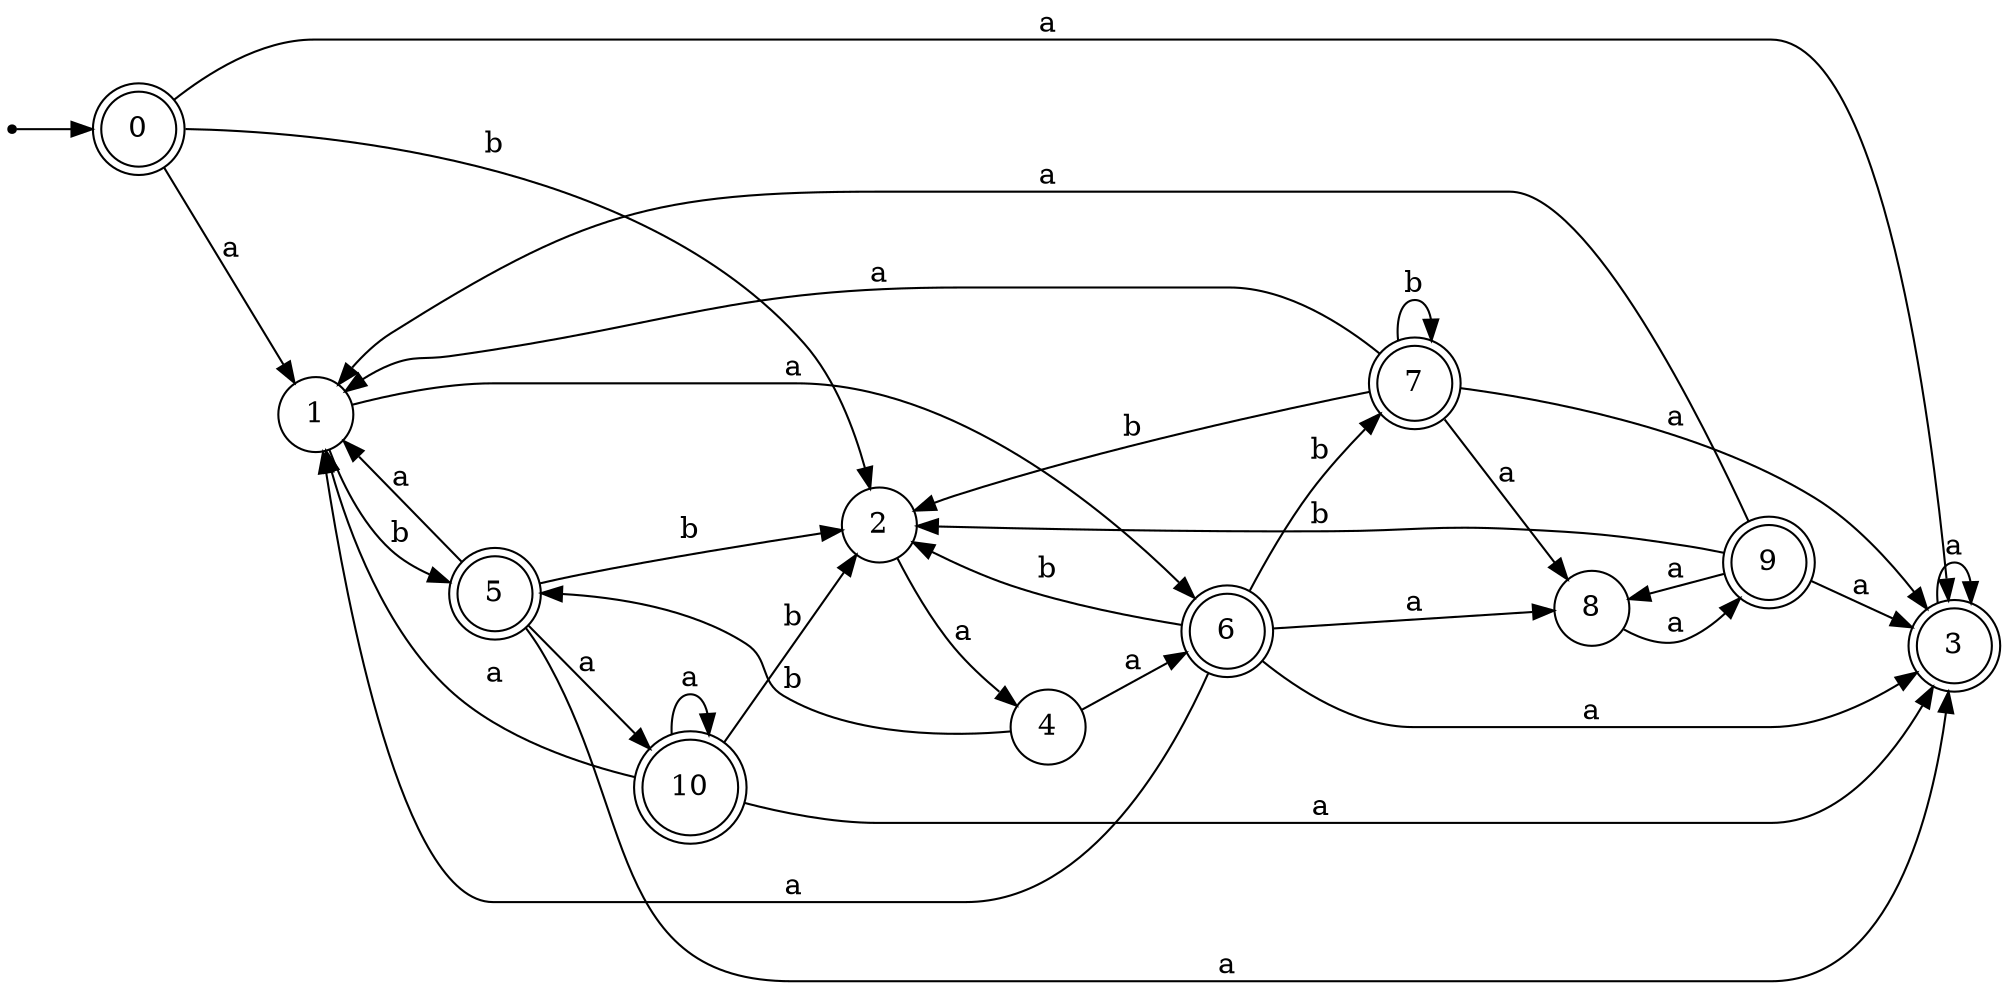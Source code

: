 digraph finite_state_machine {
rankdir=LR;
size="20,20";
node [shape = point]; "dummy0"
node [shape = doublecircle]; "0";"dummy0" -> "0";
node [shape = circle]; "1";
node [shape = circle]; "2";
node [shape = doublecircle]; "3";node [shape = circle]; "4";
node [shape = doublecircle]; "5";node [shape = doublecircle]; "6";node [shape = doublecircle]; "7";node [shape = circle]; "8";
node [shape = doublecircle]; "9";node [shape = doublecircle]; "10";"0" -> "1" [label = "a"];
 "0" -> "3" [label = "a"];
 "0" -> "2" [label = "b"];
 "3" -> "3" [label = "a"];
 "2" -> "4" [label = "a"];
 "4" -> "5" [label = "b"];
 "4" -> "6" [label = "a"];
 "6" -> "2" [label = "b"];
 "6" -> "7" [label = "b"];
 "6" -> "8" [label = "a"];
 "6" -> "1" [label = "a"];
 "6" -> "3" [label = "a"];
 "8" -> "9" [label = "a"];
 "9" -> "8" [label = "a"];
 "9" -> "1" [label = "a"];
 "9" -> "3" [label = "a"];
 "9" -> "2" [label = "b"];
 "7" -> "2" [label = "b"];
 "7" -> "7" [label = "b"];
 "7" -> "8" [label = "a"];
 "7" -> "1" [label = "a"];
 "7" -> "3" [label = "a"];
 "5" -> "1" [label = "a"];
 "5" -> "10" [label = "a"];
 "5" -> "3" [label = "a"];
 "5" -> "2" [label = "b"];
 "10" -> "1" [label = "a"];
 "10" -> "10" [label = "a"];
 "10" -> "3" [label = "a"];
 "10" -> "2" [label = "b"];
 "1" -> "5" [label = "b"];
 "1" -> "6" [label = "a"];
 }
